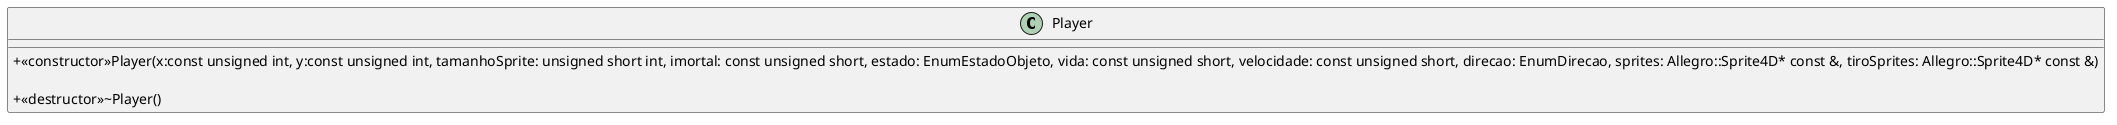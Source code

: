 @startuml
!startsub PLAYER

skinparam classAttributeIconSize 0

class "Player"{
    + <<constructor>>Player(x:const unsigned int, y:const unsigned int, tamanhoSprite: unsigned short int, imortal: const unsigned short, estado: EnumEstadoObjeto, vida: const unsigned short, velocidade: const unsigned short, direcao: EnumDirecao, sprites: Allegro::Sprite4D* const &, tiroSprites: Allegro::Sprite4D* const &)

    + <<destructor>>~Player()

}

!endsub
@enduml